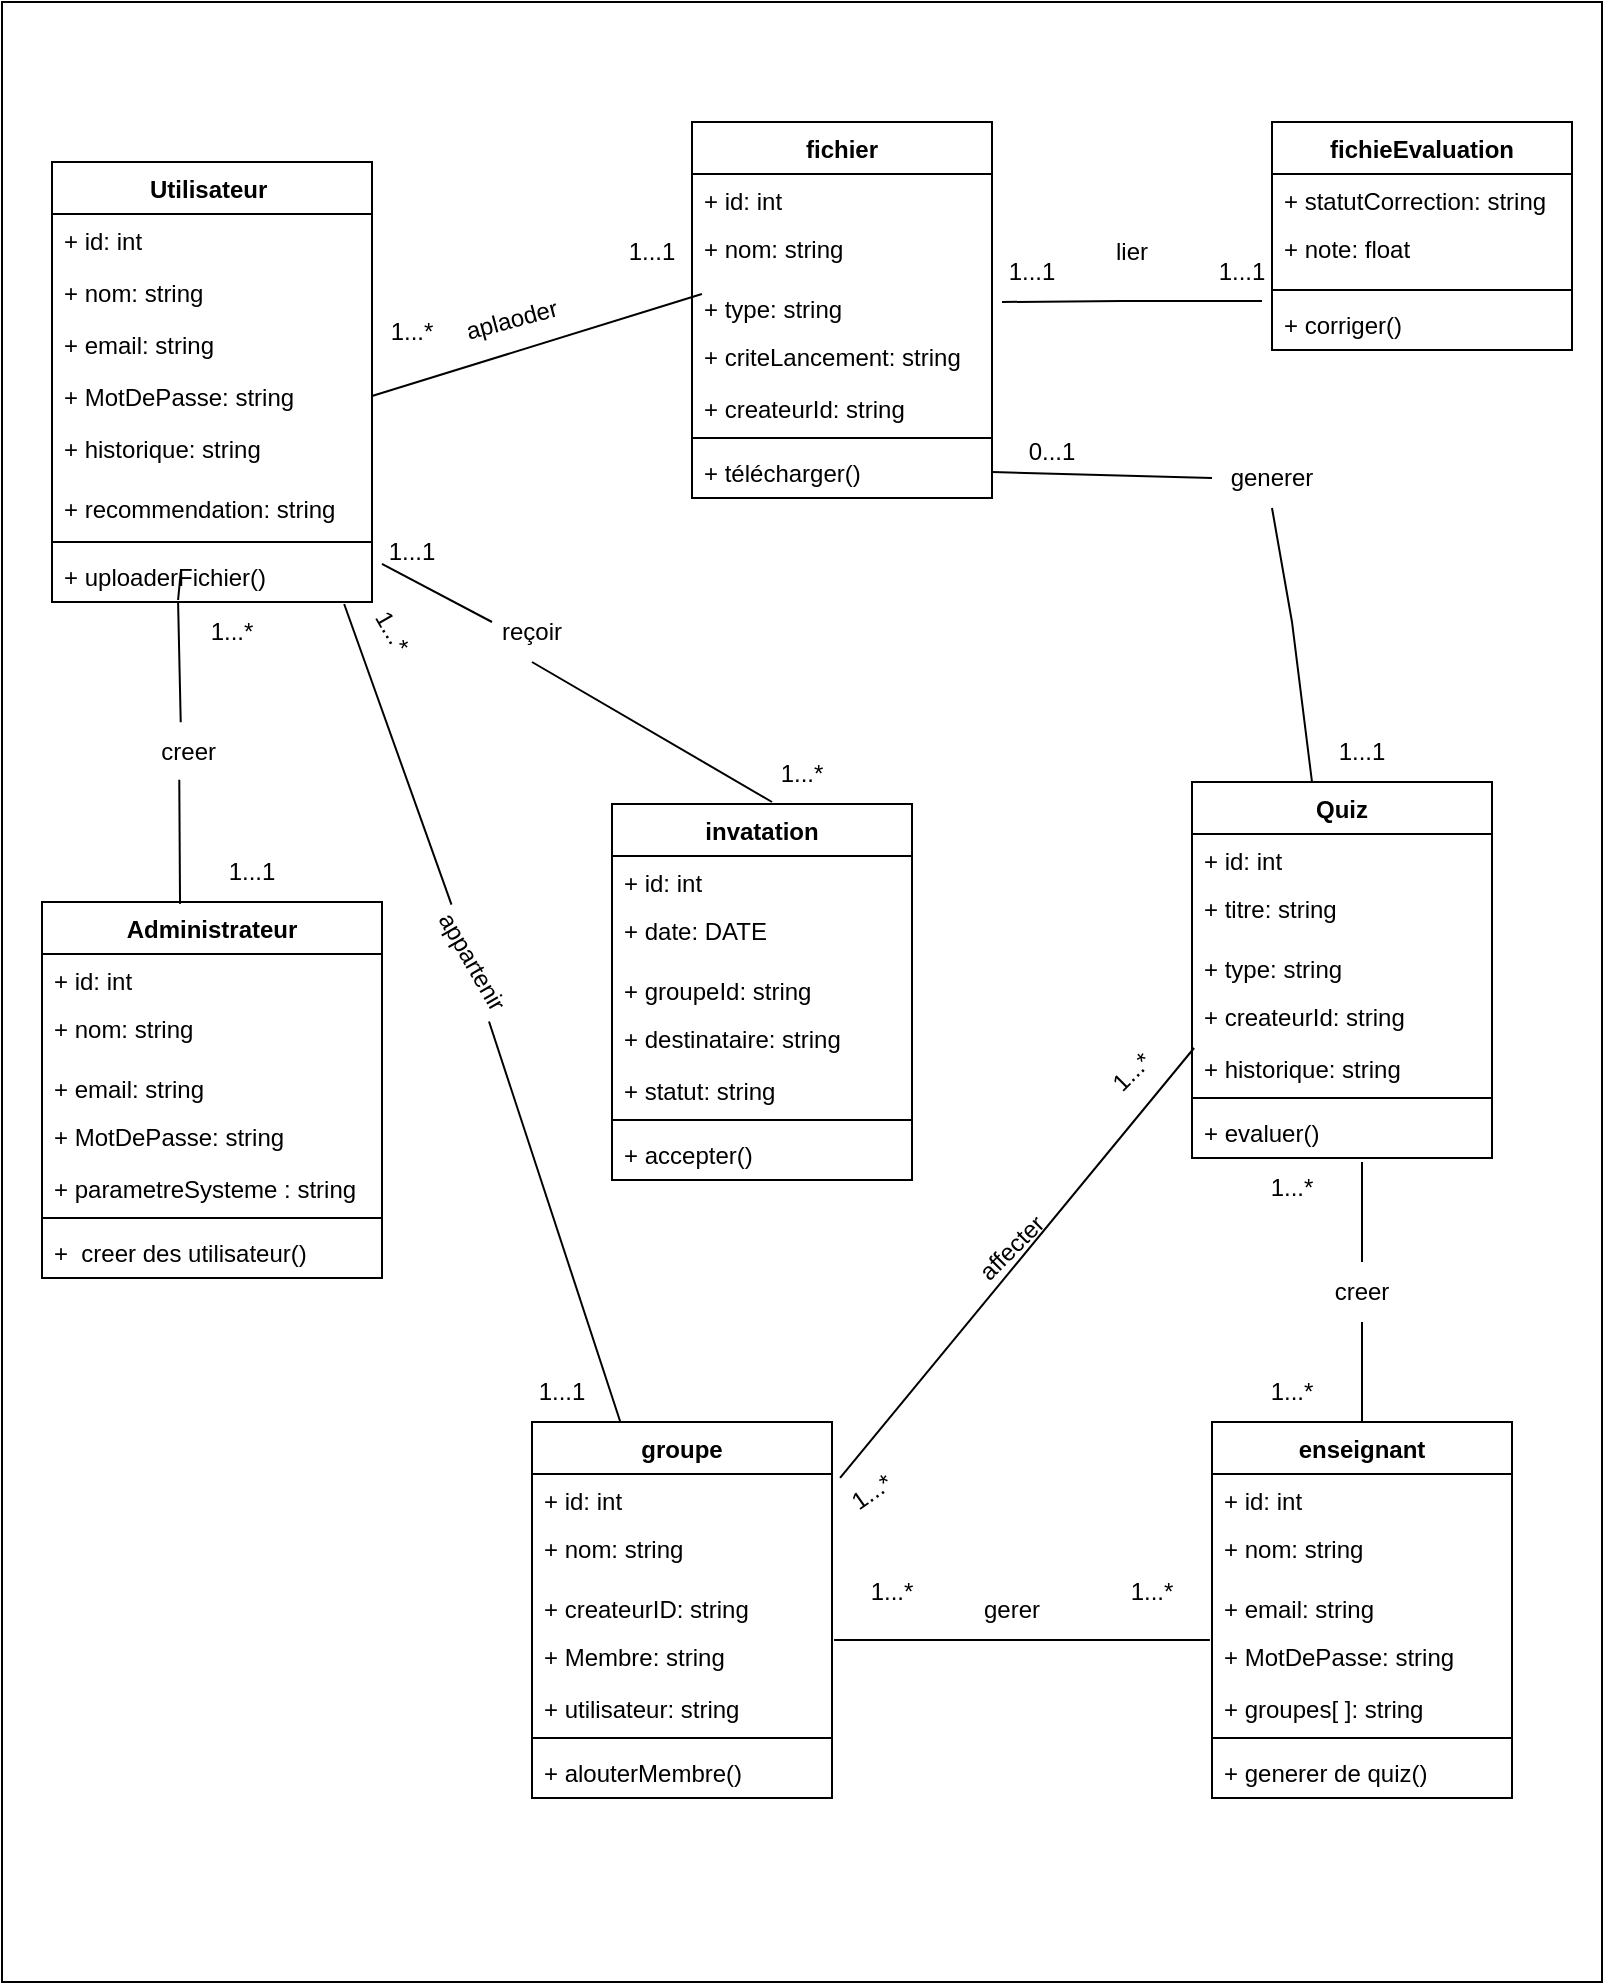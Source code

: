 <mxfile version="20.8.16" type="device"><diagram name="Page-1" id="aK_dfMbY7caAB28VAkxe"><mxGraphModel dx="864" dy="516" grid="1" gridSize="10" guides="1" tooltips="1" connect="1" arrows="1" fold="1" page="1" pageScale="1" pageWidth="827" pageHeight="1169" math="0" shadow="0"><root><mxCell id="0"/><mxCell id="1" parent="0"/><mxCell id="KM2yh5RVpTeAEYphBTsa-79" value="" style="rounded=0;whiteSpace=wrap;html=1;" vertex="1" parent="1"><mxGeometry x="25" y="30" width="800" height="990" as="geometry"/></mxCell><mxCell id="KM2yh5RVpTeAEYphBTsa-13" value="fichier" style="swimlane;fontStyle=1;align=center;verticalAlign=top;childLayout=stackLayout;horizontal=1;startSize=26;horizontalStack=0;resizeParent=1;resizeParentMax=0;resizeLast=0;collapsible=1;marginBottom=0;" vertex="1" parent="1"><mxGeometry x="370" y="90" width="150" height="188" as="geometry"/></mxCell><mxCell id="KM2yh5RVpTeAEYphBTsa-14" value="+ id: int " style="text;strokeColor=none;fillColor=none;align=left;verticalAlign=top;spacingLeft=4;spacingRight=4;overflow=hidden;rotatable=0;points=[[0,0.5],[1,0.5]];portConstraint=eastwest;" vertex="1" parent="KM2yh5RVpTeAEYphBTsa-13"><mxGeometry y="26" width="150" height="24" as="geometry"/></mxCell><mxCell id="KM2yh5RVpTeAEYphBTsa-15" value="+ nom: string" style="text;strokeColor=none;fillColor=none;align=left;verticalAlign=top;spacingLeft=4;spacingRight=4;overflow=hidden;rotatable=0;points=[[0,0.5],[1,0.5]];portConstraint=eastwest;" vertex="1" parent="KM2yh5RVpTeAEYphBTsa-13"><mxGeometry y="50" width="150" height="30" as="geometry"/></mxCell><mxCell id="KM2yh5RVpTeAEYphBTsa-16" value="+ type: string" style="text;strokeColor=none;fillColor=none;align=left;verticalAlign=top;spacingLeft=4;spacingRight=4;overflow=hidden;rotatable=0;points=[[0,0.5],[1,0.5]];portConstraint=eastwest;" vertex="1" parent="KM2yh5RVpTeAEYphBTsa-13"><mxGeometry y="80" width="150" height="24" as="geometry"/></mxCell><mxCell id="KM2yh5RVpTeAEYphBTsa-17" value="+ criteLancement: string" style="text;strokeColor=none;fillColor=none;align=left;verticalAlign=top;spacingLeft=4;spacingRight=4;overflow=hidden;rotatable=0;points=[[0,0.5],[1,0.5]];portConstraint=eastwest;" vertex="1" parent="KM2yh5RVpTeAEYphBTsa-13"><mxGeometry y="104" width="150" height="26" as="geometry"/></mxCell><mxCell id="KM2yh5RVpTeAEYphBTsa-18" value="+ createurId: string" style="text;strokeColor=none;fillColor=none;align=left;verticalAlign=top;spacingLeft=4;spacingRight=4;overflow=hidden;rotatable=0;points=[[0,0.5],[1,0.5]];portConstraint=eastwest;" vertex="1" parent="KM2yh5RVpTeAEYphBTsa-13"><mxGeometry y="130" width="150" height="24" as="geometry"/></mxCell><mxCell id="KM2yh5RVpTeAEYphBTsa-19" value="" style="line;strokeWidth=1;fillColor=none;align=left;verticalAlign=middle;spacingTop=-1;spacingLeft=3;spacingRight=3;rotatable=0;labelPosition=right;points=[];portConstraint=eastwest;strokeColor=inherit;" vertex="1" parent="KM2yh5RVpTeAEYphBTsa-13"><mxGeometry y="154" width="150" height="8" as="geometry"/></mxCell><mxCell id="KM2yh5RVpTeAEYphBTsa-20" value="+ télécharger()" style="text;strokeColor=none;fillColor=none;align=left;verticalAlign=top;spacingLeft=4;spacingRight=4;overflow=hidden;rotatable=0;points=[[0,0.5],[1,0.5]];portConstraint=eastwest;" vertex="1" parent="KM2yh5RVpTeAEYphBTsa-13"><mxGeometry y="162" width="150" height="26" as="geometry"/></mxCell><mxCell id="KM2yh5RVpTeAEYphBTsa-21" value="enseignant" style="swimlane;fontStyle=1;align=center;verticalAlign=top;childLayout=stackLayout;horizontal=1;startSize=26;horizontalStack=0;resizeParent=1;resizeParentMax=0;resizeLast=0;collapsible=1;marginBottom=0;" vertex="1" parent="1"><mxGeometry x="630" y="740" width="150" height="188" as="geometry"/></mxCell><mxCell id="KM2yh5RVpTeAEYphBTsa-22" value="+ id: int " style="text;strokeColor=none;fillColor=none;align=left;verticalAlign=top;spacingLeft=4;spacingRight=4;overflow=hidden;rotatable=0;points=[[0,0.5],[1,0.5]];portConstraint=eastwest;" vertex="1" parent="KM2yh5RVpTeAEYphBTsa-21"><mxGeometry y="26" width="150" height="24" as="geometry"/></mxCell><mxCell id="KM2yh5RVpTeAEYphBTsa-23" value="+ nom: string" style="text;strokeColor=none;fillColor=none;align=left;verticalAlign=top;spacingLeft=4;spacingRight=4;overflow=hidden;rotatable=0;points=[[0,0.5],[1,0.5]];portConstraint=eastwest;" vertex="1" parent="KM2yh5RVpTeAEYphBTsa-21"><mxGeometry y="50" width="150" height="30" as="geometry"/></mxCell><mxCell id="KM2yh5RVpTeAEYphBTsa-24" value="+ email: string" style="text;strokeColor=none;fillColor=none;align=left;verticalAlign=top;spacingLeft=4;spacingRight=4;overflow=hidden;rotatable=0;points=[[0,0.5],[1,0.5]];portConstraint=eastwest;" vertex="1" parent="KM2yh5RVpTeAEYphBTsa-21"><mxGeometry y="80" width="150" height="24" as="geometry"/></mxCell><mxCell id="KM2yh5RVpTeAEYphBTsa-25" value="+ MotDePasse: string" style="text;strokeColor=none;fillColor=none;align=left;verticalAlign=top;spacingLeft=4;spacingRight=4;overflow=hidden;rotatable=0;points=[[0,0.5],[1,0.5]];portConstraint=eastwest;" vertex="1" parent="KM2yh5RVpTeAEYphBTsa-21"><mxGeometry y="104" width="150" height="26" as="geometry"/></mxCell><mxCell id="KM2yh5RVpTeAEYphBTsa-26" value="+ groupes[ ]: string" style="text;strokeColor=none;fillColor=none;align=left;verticalAlign=top;spacingLeft=4;spacingRight=4;overflow=hidden;rotatable=0;points=[[0,0.5],[1,0.5]];portConstraint=eastwest;" vertex="1" parent="KM2yh5RVpTeAEYphBTsa-21"><mxGeometry y="130" width="150" height="24" as="geometry"/></mxCell><mxCell id="KM2yh5RVpTeAEYphBTsa-27" value="" style="line;strokeWidth=1;fillColor=none;align=left;verticalAlign=middle;spacingTop=-1;spacingLeft=3;spacingRight=3;rotatable=0;labelPosition=right;points=[];portConstraint=eastwest;strokeColor=inherit;" vertex="1" parent="KM2yh5RVpTeAEYphBTsa-21"><mxGeometry y="154" width="150" height="8" as="geometry"/></mxCell><mxCell id="KM2yh5RVpTeAEYphBTsa-28" value="+ generer de quiz()" style="text;strokeColor=none;fillColor=none;align=left;verticalAlign=top;spacingLeft=4;spacingRight=4;overflow=hidden;rotatable=0;points=[[0,0.5],[1,0.5]];portConstraint=eastwest;" vertex="1" parent="KM2yh5RVpTeAEYphBTsa-21"><mxGeometry y="162" width="150" height="26" as="geometry"/></mxCell><mxCell id="KM2yh5RVpTeAEYphBTsa-37" value="fichieEvaluation" style="swimlane;fontStyle=1;align=center;verticalAlign=top;childLayout=stackLayout;horizontal=1;startSize=26;horizontalStack=0;resizeParent=1;resizeParentMax=0;resizeLast=0;collapsible=1;marginBottom=0;" vertex="1" parent="1"><mxGeometry x="660" y="90" width="150" height="114" as="geometry"/></mxCell><mxCell id="KM2yh5RVpTeAEYphBTsa-38" value="+ statutCorrection: string " style="text;strokeColor=none;fillColor=none;align=left;verticalAlign=top;spacingLeft=4;spacingRight=4;overflow=hidden;rotatable=0;points=[[0,0.5],[1,0.5]];portConstraint=eastwest;" vertex="1" parent="KM2yh5RVpTeAEYphBTsa-37"><mxGeometry y="26" width="150" height="24" as="geometry"/></mxCell><mxCell id="KM2yh5RVpTeAEYphBTsa-39" value="+ note: float" style="text;strokeColor=none;fillColor=none;align=left;verticalAlign=top;spacingLeft=4;spacingRight=4;overflow=hidden;rotatable=0;points=[[0,0.5],[1,0.5]];portConstraint=eastwest;" vertex="1" parent="KM2yh5RVpTeAEYphBTsa-37"><mxGeometry y="50" width="150" height="30" as="geometry"/></mxCell><mxCell id="KM2yh5RVpTeAEYphBTsa-43" value="" style="line;strokeWidth=1;fillColor=none;align=left;verticalAlign=middle;spacingTop=-1;spacingLeft=3;spacingRight=3;rotatable=0;labelPosition=right;points=[];portConstraint=eastwest;strokeColor=inherit;" vertex="1" parent="KM2yh5RVpTeAEYphBTsa-37"><mxGeometry y="80" width="150" height="8" as="geometry"/></mxCell><mxCell id="KM2yh5RVpTeAEYphBTsa-44" value="+ corriger()" style="text;strokeColor=none;fillColor=none;align=left;verticalAlign=top;spacingLeft=4;spacingRight=4;overflow=hidden;rotatable=0;points=[[0,0.5],[1,0.5]];portConstraint=eastwest;" vertex="1" parent="KM2yh5RVpTeAEYphBTsa-37"><mxGeometry y="88" width="150" height="26" as="geometry"/></mxCell><mxCell id="KM2yh5RVpTeAEYphBTsa-45" value="Quiz" style="swimlane;fontStyle=1;align=center;verticalAlign=top;childLayout=stackLayout;horizontal=1;startSize=26;horizontalStack=0;resizeParent=1;resizeParentMax=0;resizeLast=0;collapsible=1;marginBottom=0;" vertex="1" parent="1"><mxGeometry x="620" y="420" width="150" height="188" as="geometry"/></mxCell><mxCell id="KM2yh5RVpTeAEYphBTsa-46" value="+ id: int " style="text;strokeColor=none;fillColor=none;align=left;verticalAlign=top;spacingLeft=4;spacingRight=4;overflow=hidden;rotatable=0;points=[[0,0.5],[1,0.5]];portConstraint=eastwest;" vertex="1" parent="KM2yh5RVpTeAEYphBTsa-45"><mxGeometry y="26" width="150" height="24" as="geometry"/></mxCell><mxCell id="KM2yh5RVpTeAEYphBTsa-47" value="+ titre: string" style="text;strokeColor=none;fillColor=none;align=left;verticalAlign=top;spacingLeft=4;spacingRight=4;overflow=hidden;rotatable=0;points=[[0,0.5],[1,0.5]];portConstraint=eastwest;" vertex="1" parent="KM2yh5RVpTeAEYphBTsa-45"><mxGeometry y="50" width="150" height="30" as="geometry"/></mxCell><mxCell id="KM2yh5RVpTeAEYphBTsa-48" value="+ type: string" style="text;strokeColor=none;fillColor=none;align=left;verticalAlign=top;spacingLeft=4;spacingRight=4;overflow=hidden;rotatable=0;points=[[0,0.5],[1,0.5]];portConstraint=eastwest;" vertex="1" parent="KM2yh5RVpTeAEYphBTsa-45"><mxGeometry y="80" width="150" height="24" as="geometry"/></mxCell><mxCell id="KM2yh5RVpTeAEYphBTsa-49" value="+ createurId: string" style="text;strokeColor=none;fillColor=none;align=left;verticalAlign=top;spacingLeft=4;spacingRight=4;overflow=hidden;rotatable=0;points=[[0,0.5],[1,0.5]];portConstraint=eastwest;" vertex="1" parent="KM2yh5RVpTeAEYphBTsa-45"><mxGeometry y="104" width="150" height="26" as="geometry"/></mxCell><mxCell id="KM2yh5RVpTeAEYphBTsa-50" value="+ historique: string" style="text;strokeColor=none;fillColor=none;align=left;verticalAlign=top;spacingLeft=4;spacingRight=4;overflow=hidden;rotatable=0;points=[[0,0.5],[1,0.5]];portConstraint=eastwest;" vertex="1" parent="KM2yh5RVpTeAEYphBTsa-45"><mxGeometry y="130" width="150" height="24" as="geometry"/></mxCell><mxCell id="KM2yh5RVpTeAEYphBTsa-51" value="" style="line;strokeWidth=1;fillColor=none;align=left;verticalAlign=middle;spacingTop=-1;spacingLeft=3;spacingRight=3;rotatable=0;labelPosition=right;points=[];portConstraint=eastwest;strokeColor=inherit;" vertex="1" parent="KM2yh5RVpTeAEYphBTsa-45"><mxGeometry y="154" width="150" height="8" as="geometry"/></mxCell><mxCell id="KM2yh5RVpTeAEYphBTsa-52" value="+ evaluer()" style="text;strokeColor=none;fillColor=none;align=left;verticalAlign=top;spacingLeft=4;spacingRight=4;overflow=hidden;rotatable=0;points=[[0,0.5],[1,0.5]];portConstraint=eastwest;" vertex="1" parent="KM2yh5RVpTeAEYphBTsa-45"><mxGeometry y="162" width="150" height="26" as="geometry"/></mxCell><mxCell id="KM2yh5RVpTeAEYphBTsa-53" value="Administrateur" style="swimlane;fontStyle=1;align=center;verticalAlign=top;childLayout=stackLayout;horizontal=1;startSize=26;horizontalStack=0;resizeParent=1;resizeParentMax=0;resizeLast=0;collapsible=1;marginBottom=0;" vertex="1" parent="1"><mxGeometry x="45" y="480" width="170" height="188" as="geometry"/></mxCell><mxCell id="KM2yh5RVpTeAEYphBTsa-54" value="+ id: int " style="text;strokeColor=none;fillColor=none;align=left;verticalAlign=top;spacingLeft=4;spacingRight=4;overflow=hidden;rotatable=0;points=[[0,0.5],[1,0.5]];portConstraint=eastwest;" vertex="1" parent="KM2yh5RVpTeAEYphBTsa-53"><mxGeometry y="26" width="170" height="24" as="geometry"/></mxCell><mxCell id="KM2yh5RVpTeAEYphBTsa-55" value="+ nom: string" style="text;strokeColor=none;fillColor=none;align=left;verticalAlign=top;spacingLeft=4;spacingRight=4;overflow=hidden;rotatable=0;points=[[0,0.5],[1,0.5]];portConstraint=eastwest;" vertex="1" parent="KM2yh5RVpTeAEYphBTsa-53"><mxGeometry y="50" width="170" height="30" as="geometry"/></mxCell><mxCell id="KM2yh5RVpTeAEYphBTsa-56" value="+ email: string" style="text;strokeColor=none;fillColor=none;align=left;verticalAlign=top;spacingLeft=4;spacingRight=4;overflow=hidden;rotatable=0;points=[[0,0.5],[1,0.5]];portConstraint=eastwest;" vertex="1" parent="KM2yh5RVpTeAEYphBTsa-53"><mxGeometry y="80" width="170" height="24" as="geometry"/></mxCell><mxCell id="KM2yh5RVpTeAEYphBTsa-57" value="+ MotDePasse: string" style="text;strokeColor=none;fillColor=none;align=left;verticalAlign=top;spacingLeft=4;spacingRight=4;overflow=hidden;rotatable=0;points=[[0,0.5],[1,0.5]];portConstraint=eastwest;" vertex="1" parent="KM2yh5RVpTeAEYphBTsa-53"><mxGeometry y="104" width="170" height="26" as="geometry"/></mxCell><mxCell id="KM2yh5RVpTeAEYphBTsa-58" value="+ parametreSysteme : string" style="text;strokeColor=none;fillColor=none;align=left;verticalAlign=top;spacingLeft=4;spacingRight=4;overflow=hidden;rotatable=0;points=[[0,0.5],[1,0.5]];portConstraint=eastwest;" vertex="1" parent="KM2yh5RVpTeAEYphBTsa-53"><mxGeometry y="130" width="170" height="24" as="geometry"/></mxCell><mxCell id="KM2yh5RVpTeAEYphBTsa-59" value="" style="line;strokeWidth=1;fillColor=none;align=left;verticalAlign=middle;spacingTop=-1;spacingLeft=3;spacingRight=3;rotatable=0;labelPosition=right;points=[];portConstraint=eastwest;strokeColor=inherit;" vertex="1" parent="KM2yh5RVpTeAEYphBTsa-53"><mxGeometry y="154" width="170" height="8" as="geometry"/></mxCell><mxCell id="KM2yh5RVpTeAEYphBTsa-60" value="+  creer des utilisateur()" style="text;strokeColor=none;fillColor=none;align=left;verticalAlign=top;spacingLeft=4;spacingRight=4;overflow=hidden;rotatable=0;points=[[0,0.5],[1,0.5]];portConstraint=eastwest;" vertex="1" parent="KM2yh5RVpTeAEYphBTsa-53"><mxGeometry y="162" width="170" height="26" as="geometry"/></mxCell><mxCell id="KM2yh5RVpTeAEYphBTsa-61" value="groupe" style="swimlane;fontStyle=1;align=center;verticalAlign=top;childLayout=stackLayout;horizontal=1;startSize=26;horizontalStack=0;resizeParent=1;resizeParentMax=0;resizeLast=0;collapsible=1;marginBottom=0;" vertex="1" parent="1"><mxGeometry x="290" y="740" width="150" height="188" as="geometry"/></mxCell><mxCell id="KM2yh5RVpTeAEYphBTsa-62" value="+ id: int " style="text;strokeColor=none;fillColor=none;align=left;verticalAlign=top;spacingLeft=4;spacingRight=4;overflow=hidden;rotatable=0;points=[[0,0.5],[1,0.5]];portConstraint=eastwest;" vertex="1" parent="KM2yh5RVpTeAEYphBTsa-61"><mxGeometry y="26" width="150" height="24" as="geometry"/></mxCell><mxCell id="KM2yh5RVpTeAEYphBTsa-63" value="+ nom: string" style="text;strokeColor=none;fillColor=none;align=left;verticalAlign=top;spacingLeft=4;spacingRight=4;overflow=hidden;rotatable=0;points=[[0,0.5],[1,0.5]];portConstraint=eastwest;" vertex="1" parent="KM2yh5RVpTeAEYphBTsa-61"><mxGeometry y="50" width="150" height="30" as="geometry"/></mxCell><mxCell id="KM2yh5RVpTeAEYphBTsa-64" value="+ createurID: string" style="text;strokeColor=none;fillColor=none;align=left;verticalAlign=top;spacingLeft=4;spacingRight=4;overflow=hidden;rotatable=0;points=[[0,0.5],[1,0.5]];portConstraint=eastwest;" vertex="1" parent="KM2yh5RVpTeAEYphBTsa-61"><mxGeometry y="80" width="150" height="24" as="geometry"/></mxCell><mxCell id="KM2yh5RVpTeAEYphBTsa-65" value="+ Membre: string" style="text;strokeColor=none;fillColor=none;align=left;verticalAlign=top;spacingLeft=4;spacingRight=4;overflow=hidden;rotatable=0;points=[[0,0.5],[1,0.5]];portConstraint=eastwest;" vertex="1" parent="KM2yh5RVpTeAEYphBTsa-61"><mxGeometry y="104" width="150" height="26" as="geometry"/></mxCell><mxCell id="KM2yh5RVpTeAEYphBTsa-66" value="+ utilisateur: string" style="text;strokeColor=none;fillColor=none;align=left;verticalAlign=top;spacingLeft=4;spacingRight=4;overflow=hidden;rotatable=0;points=[[0,0.5],[1,0.5]];portConstraint=eastwest;" vertex="1" parent="KM2yh5RVpTeAEYphBTsa-61"><mxGeometry y="130" width="150" height="24" as="geometry"/></mxCell><mxCell id="KM2yh5RVpTeAEYphBTsa-67" value="" style="line;strokeWidth=1;fillColor=none;align=left;verticalAlign=middle;spacingTop=-1;spacingLeft=3;spacingRight=3;rotatable=0;labelPosition=right;points=[];portConstraint=eastwest;strokeColor=inherit;" vertex="1" parent="KM2yh5RVpTeAEYphBTsa-61"><mxGeometry y="154" width="150" height="8" as="geometry"/></mxCell><mxCell id="KM2yh5RVpTeAEYphBTsa-68" value="+ alouterMembre()" style="text;strokeColor=none;fillColor=none;align=left;verticalAlign=top;spacingLeft=4;spacingRight=4;overflow=hidden;rotatable=0;points=[[0,0.5],[1,0.5]];portConstraint=eastwest;" vertex="1" parent="KM2yh5RVpTeAEYphBTsa-61"><mxGeometry y="162" width="150" height="26" as="geometry"/></mxCell><mxCell id="KM2yh5RVpTeAEYphBTsa-69" value="invatation" style="swimlane;fontStyle=1;align=center;verticalAlign=top;childLayout=stackLayout;horizontal=1;startSize=26;horizontalStack=0;resizeParent=1;resizeParentMax=0;resizeLast=0;collapsible=1;marginBottom=0;" vertex="1" parent="1"><mxGeometry x="330" y="431" width="150" height="188" as="geometry"/></mxCell><mxCell id="KM2yh5RVpTeAEYphBTsa-70" value="+ id: int " style="text;strokeColor=none;fillColor=none;align=left;verticalAlign=top;spacingLeft=4;spacingRight=4;overflow=hidden;rotatable=0;points=[[0,0.5],[1,0.5]];portConstraint=eastwest;" vertex="1" parent="KM2yh5RVpTeAEYphBTsa-69"><mxGeometry y="26" width="150" height="24" as="geometry"/></mxCell><mxCell id="KM2yh5RVpTeAEYphBTsa-71" value="+ date: DATE" style="text;strokeColor=none;fillColor=none;align=left;verticalAlign=top;spacingLeft=4;spacingRight=4;overflow=hidden;rotatable=0;points=[[0,0.5],[1,0.5]];portConstraint=eastwest;" vertex="1" parent="KM2yh5RVpTeAEYphBTsa-69"><mxGeometry y="50" width="150" height="30" as="geometry"/></mxCell><mxCell id="KM2yh5RVpTeAEYphBTsa-72" value="+ groupeId: string" style="text;strokeColor=none;fillColor=none;align=left;verticalAlign=top;spacingLeft=4;spacingRight=4;overflow=hidden;rotatable=0;points=[[0,0.5],[1,0.5]];portConstraint=eastwest;" vertex="1" parent="KM2yh5RVpTeAEYphBTsa-69"><mxGeometry y="80" width="150" height="24" as="geometry"/></mxCell><mxCell id="KM2yh5RVpTeAEYphBTsa-73" value="+ destinataire: string" style="text;strokeColor=none;fillColor=none;align=left;verticalAlign=top;spacingLeft=4;spacingRight=4;overflow=hidden;rotatable=0;points=[[0,0.5],[1,0.5]];portConstraint=eastwest;" vertex="1" parent="KM2yh5RVpTeAEYphBTsa-69"><mxGeometry y="104" width="150" height="26" as="geometry"/></mxCell><mxCell id="KM2yh5RVpTeAEYphBTsa-74" value="+ statut: string" style="text;strokeColor=none;fillColor=none;align=left;verticalAlign=top;spacingLeft=4;spacingRight=4;overflow=hidden;rotatable=0;points=[[0,0.5],[1,0.5]];portConstraint=eastwest;" vertex="1" parent="KM2yh5RVpTeAEYphBTsa-69"><mxGeometry y="130" width="150" height="24" as="geometry"/></mxCell><mxCell id="KM2yh5RVpTeAEYphBTsa-75" value="" style="line;strokeWidth=1;fillColor=none;align=left;verticalAlign=middle;spacingTop=-1;spacingLeft=3;spacingRight=3;rotatable=0;labelPosition=right;points=[];portConstraint=eastwest;strokeColor=inherit;" vertex="1" parent="KM2yh5RVpTeAEYphBTsa-69"><mxGeometry y="154" width="150" height="8" as="geometry"/></mxCell><mxCell id="KM2yh5RVpTeAEYphBTsa-76" value="+ accepter()" style="text;strokeColor=none;fillColor=none;align=left;verticalAlign=top;spacingLeft=4;spacingRight=4;overflow=hidden;rotatable=0;points=[[0,0.5],[1,0.5]];portConstraint=eastwest;" vertex="1" parent="KM2yh5RVpTeAEYphBTsa-69"><mxGeometry y="162" width="150" height="26" as="geometry"/></mxCell><mxCell id="KM2yh5RVpTeAEYphBTsa-86" value="Utilisateur " style="swimlane;fontStyle=1;align=center;verticalAlign=top;childLayout=stackLayout;horizontal=1;startSize=26;horizontalStack=0;resizeParent=1;resizeParentMax=0;resizeLast=0;collapsible=1;marginBottom=0;" vertex="1" parent="1"><mxGeometry x="50" y="110" width="160" height="220" as="geometry"/></mxCell><mxCell id="KM2yh5RVpTeAEYphBTsa-91" value="+ id: int " style="text;strokeColor=none;fillColor=none;align=left;verticalAlign=top;spacingLeft=4;spacingRight=4;overflow=hidden;rotatable=0;points=[[0,0.5],[1,0.5]];portConstraint=eastwest;" vertex="1" parent="KM2yh5RVpTeAEYphBTsa-86"><mxGeometry y="26" width="160" height="26" as="geometry"/></mxCell><mxCell id="KM2yh5RVpTeAEYphBTsa-92" value="+ nom: string" style="text;strokeColor=none;fillColor=none;align=left;verticalAlign=top;spacingLeft=4;spacingRight=4;overflow=hidden;rotatable=0;points=[[0,0.5],[1,0.5]];portConstraint=eastwest;" vertex="1" parent="KM2yh5RVpTeAEYphBTsa-86"><mxGeometry y="52" width="160" height="26" as="geometry"/></mxCell><mxCell id="KM2yh5RVpTeAEYphBTsa-93" value="+ email: string" style="text;strokeColor=none;fillColor=none;align=left;verticalAlign=top;spacingLeft=4;spacingRight=4;overflow=hidden;rotatable=0;points=[[0,0.5],[1,0.5]];portConstraint=eastwest;" vertex="1" parent="KM2yh5RVpTeAEYphBTsa-86"><mxGeometry y="78" width="160" height="26" as="geometry"/></mxCell><mxCell id="KM2yh5RVpTeAEYphBTsa-94" value="+ MotDePasse: string" style="text;strokeColor=none;fillColor=none;align=left;verticalAlign=top;spacingLeft=4;spacingRight=4;overflow=hidden;rotatable=0;points=[[0,0.5],[1,0.5]];portConstraint=eastwest;" vertex="1" parent="KM2yh5RVpTeAEYphBTsa-86"><mxGeometry y="104" width="160" height="26" as="geometry"/></mxCell><mxCell id="KM2yh5RVpTeAEYphBTsa-87" value="+ historique: string" style="text;strokeColor=none;fillColor=none;align=left;verticalAlign=top;spacingLeft=4;spacingRight=4;overflow=hidden;rotatable=0;points=[[0,0.5],[1,0.5]];portConstraint=eastwest;" vertex="1" parent="KM2yh5RVpTeAEYphBTsa-86"><mxGeometry y="130" width="160" height="30" as="geometry"/></mxCell><mxCell id="KM2yh5RVpTeAEYphBTsa-95" value="+ recommendation: string" style="text;strokeColor=none;fillColor=none;align=left;verticalAlign=top;spacingLeft=4;spacingRight=4;overflow=hidden;rotatable=0;points=[[0,0.5],[1,0.5]];portConstraint=eastwest;" vertex="1" parent="KM2yh5RVpTeAEYphBTsa-86"><mxGeometry y="160" width="160" height="26" as="geometry"/></mxCell><mxCell id="KM2yh5RVpTeAEYphBTsa-88" value="" style="line;strokeWidth=1;fillColor=none;align=left;verticalAlign=middle;spacingTop=-1;spacingLeft=3;spacingRight=3;rotatable=0;labelPosition=right;points=[];portConstraint=eastwest;strokeColor=inherit;" vertex="1" parent="KM2yh5RVpTeAEYphBTsa-86"><mxGeometry y="186" width="160" height="8" as="geometry"/></mxCell><mxCell id="KM2yh5RVpTeAEYphBTsa-89" value="+ uploaderFichier()" style="text;strokeColor=none;fillColor=none;align=left;verticalAlign=top;spacingLeft=4;spacingRight=4;overflow=hidden;rotatable=0;points=[[0,0.5],[1,0.5]];portConstraint=eastwest;" vertex="1" parent="KM2yh5RVpTeAEYphBTsa-86"><mxGeometry y="194" width="160" height="26" as="geometry"/></mxCell><mxCell id="KM2yh5RVpTeAEYphBTsa-96" value="" style="endArrow=none;html=1;rounded=0;exitX=1;exitY=0.5;exitDx=0;exitDy=0;entryX=0.033;entryY=1.2;entryDx=0;entryDy=0;entryPerimeter=0;" edge="1" parent="1" source="KM2yh5RVpTeAEYphBTsa-94" target="KM2yh5RVpTeAEYphBTsa-15"><mxGeometry width="50" height="50" relative="1" as="geometry"><mxPoint x="350" y="230" as="sourcePoint"/><mxPoint x="400" y="180" as="targetPoint"/></mxGeometry></mxCell><mxCell id="KM2yh5RVpTeAEYphBTsa-97" value="" style="endArrow=none;html=1;rounded=0;exitX=0.25;exitY=1;exitDx=0;exitDy=0;" edge="1" parent="1" source="KM2yh5RVpTeAEYphBTsa-122"><mxGeometry width="50" height="50" relative="1" as="geometry"><mxPoint x="525" y="179" as="sourcePoint"/><mxPoint x="655" y="179.5" as="targetPoint"/><Array as="points"><mxPoint x="585" y="179.5"/><mxPoint x="615" y="179.5"/></Array></mxGeometry></mxCell><mxCell id="KM2yh5RVpTeAEYphBTsa-107" value="" style="endArrow=none;html=1;rounded=0;exitX=0.406;exitY=0.005;exitDx=0;exitDy=0;entryX=0.394;entryY=0.962;entryDx=0;entryDy=0;entryPerimeter=0;exitPerimeter=0;startArrow=none;" edge="1" parent="1" target="KM2yh5RVpTeAEYphBTsa-89"><mxGeometry width="50" height="50" relative="1" as="geometry"><mxPoint x="114.36" y="315.15" as="sourcePoint"/><mxPoint x="274.95" y="475.5" as="targetPoint"/></mxGeometry></mxCell><mxCell id="KM2yh5RVpTeAEYphBTsa-109" value="" style="endArrow=none;html=1;rounded=0;exitX=0.406;exitY=0.005;exitDx=0;exitDy=0;entryX=0.394;entryY=0.962;entryDx=0;entryDy=0;entryPerimeter=0;exitPerimeter=0;" edge="1" parent="1" source="KM2yh5RVpTeAEYphBTsa-53" target="KM2yh5RVpTeAEYphBTsa-108"><mxGeometry width="50" height="50" relative="1" as="geometry"><mxPoint x="114.02" y="480.94" as="sourcePoint"/><mxPoint x="113.04" y="329.012" as="targetPoint"/></mxGeometry></mxCell><mxCell id="KM2yh5RVpTeAEYphBTsa-108" value="creer&amp;nbsp;" style="text;html=1;strokeColor=none;fillColor=none;align=center;verticalAlign=middle;whiteSpace=wrap;rounded=0;" vertex="1" parent="1"><mxGeometry x="90" y="390" width="60" height="30" as="geometry"/></mxCell><mxCell id="KM2yh5RVpTeAEYphBTsa-110" value="" style="endArrow=none;html=1;rounded=0;exitX=0.406;exitY=0.005;exitDx=0;exitDy=0;entryX=0.394;entryY=1;entryDx=0;entryDy=0;entryPerimeter=0;exitPerimeter=0;startArrow=none;" edge="1" parent="1" source="KM2yh5RVpTeAEYphBTsa-108" target="KM2yh5RVpTeAEYphBTsa-89"><mxGeometry width="50" height="50" relative="1" as="geometry"><mxPoint x="114.36" y="390.15" as="sourcePoint"/><mxPoint x="113.64" y="343.86" as="targetPoint"/></mxGeometry></mxCell><mxCell id="KM2yh5RVpTeAEYphBTsa-113" value="&lt;font style=&quot;font-size: 12px;&quot;&gt;1...*&lt;/font&gt;" style="text;html=1;strokeColor=none;fillColor=none;align=center;verticalAlign=middle;whiteSpace=wrap;rounded=0;" vertex="1" parent="1"><mxGeometry x="110" y="330" width="60" height="30" as="geometry"/></mxCell><mxCell id="KM2yh5RVpTeAEYphBTsa-115" value="&lt;font style=&quot;font-size: 12px;&quot;&gt;1...1&lt;/font&gt;" style="text;html=1;strokeColor=none;fillColor=none;align=center;verticalAlign=middle;whiteSpace=wrap;rounded=0;" vertex="1" parent="1"><mxGeometry x="120" y="450" width="60" height="30" as="geometry"/></mxCell><mxCell id="KM2yh5RVpTeAEYphBTsa-116" value="aplaoder" style="text;html=1;strokeColor=none;fillColor=none;align=center;verticalAlign=middle;whiteSpace=wrap;rounded=0;fontSize=12;rotation=-15;" vertex="1" parent="1"><mxGeometry x="250" y="174" width="60" height="30" as="geometry"/></mxCell><mxCell id="KM2yh5RVpTeAEYphBTsa-117" value="&lt;font style=&quot;font-size: 12px;&quot;&gt;1...*&lt;/font&gt;" style="text;html=1;strokeColor=none;fillColor=none;align=center;verticalAlign=middle;whiteSpace=wrap;rounded=0;" vertex="1" parent="1"><mxGeometry x="200" y="180" width="60" height="30" as="geometry"/></mxCell><mxCell id="KM2yh5RVpTeAEYphBTsa-118" value="&lt;font style=&quot;font-size: 12px;&quot;&gt;1...1&lt;/font&gt;" style="text;html=1;strokeColor=none;fillColor=none;align=center;verticalAlign=middle;whiteSpace=wrap;rounded=0;" vertex="1" parent="1"><mxGeometry x="320" y="140" width="60" height="30" as="geometry"/></mxCell><mxCell id="KM2yh5RVpTeAEYphBTsa-120" value="lier" style="text;html=1;strokeColor=none;fillColor=none;align=center;verticalAlign=middle;whiteSpace=wrap;rounded=0;fontSize=12;" vertex="1" parent="1"><mxGeometry x="560" y="140" width="60" height="30" as="geometry"/></mxCell><mxCell id="KM2yh5RVpTeAEYphBTsa-122" value="&lt;font style=&quot;font-size: 12px;&quot;&gt;1...1&lt;/font&gt;" style="text;html=1;strokeColor=none;fillColor=none;align=center;verticalAlign=middle;whiteSpace=wrap;rounded=0;" vertex="1" parent="1"><mxGeometry x="510" y="150" width="60" height="30" as="geometry"/></mxCell><mxCell id="KM2yh5RVpTeAEYphBTsa-123" value="&lt;font style=&quot;font-size: 12px;&quot;&gt;1...1&lt;/font&gt;" style="text;html=1;strokeColor=none;fillColor=none;align=center;verticalAlign=middle;whiteSpace=wrap;rounded=0;" vertex="1" parent="1"><mxGeometry x="615" y="150" width="60" height="30" as="geometry"/></mxCell><mxCell id="KM2yh5RVpTeAEYphBTsa-124" value="" style="endArrow=none;html=1;rounded=0;fontSize=12;entryX=-0.007;entryY=1.208;entryDx=0;entryDy=0;entryPerimeter=0;exitX=1.007;exitY=0.192;exitDx=0;exitDy=0;exitPerimeter=0;" edge="1" parent="1" source="KM2yh5RVpTeAEYphBTsa-65" target="KM2yh5RVpTeAEYphBTsa-24"><mxGeometry width="50" height="50" relative="1" as="geometry"><mxPoint x="480" y="850" as="sourcePoint"/><mxPoint x="530" y="800" as="targetPoint"/></mxGeometry></mxCell><mxCell id="KM2yh5RVpTeAEYphBTsa-125" value="" style="endArrow=none;html=1;rounded=0;fontSize=12;exitX=0.5;exitY=0;exitDx=0;exitDy=0;startArrow=none;" edge="1" parent="1" source="KM2yh5RVpTeAEYphBTsa-127"><mxGeometry width="50" height="50" relative="1" as="geometry"><mxPoint x="630" y="734.01" as="sourcePoint"/><mxPoint x="705" y="610" as="targetPoint"/></mxGeometry></mxCell><mxCell id="KM2yh5RVpTeAEYphBTsa-126" value="gerer" style="text;html=1;strokeColor=none;fillColor=none;align=center;verticalAlign=middle;whiteSpace=wrap;rounded=0;fontSize=12;" vertex="1" parent="1"><mxGeometry x="500" y="819" width="60" height="30" as="geometry"/></mxCell><mxCell id="KM2yh5RVpTeAEYphBTsa-128" value="" style="endArrow=none;html=1;rounded=0;fontSize=12;exitX=0.5;exitY=0;exitDx=0;exitDy=0;" edge="1" parent="1" source="KM2yh5RVpTeAEYphBTsa-21" target="KM2yh5RVpTeAEYphBTsa-127"><mxGeometry width="50" height="50" relative="1" as="geometry"><mxPoint x="705" y="740" as="sourcePoint"/><mxPoint x="705" y="610" as="targetPoint"/></mxGeometry></mxCell><mxCell id="KM2yh5RVpTeAEYphBTsa-127" value="creer" style="text;html=1;strokeColor=none;fillColor=none;align=center;verticalAlign=middle;whiteSpace=wrap;rounded=0;fontSize=12;" vertex="1" parent="1"><mxGeometry x="675" y="660" width="60" height="30" as="geometry"/></mxCell><mxCell id="KM2yh5RVpTeAEYphBTsa-129" value="&lt;font style=&quot;font-size: 12px;&quot;&gt;1...*&lt;/font&gt;" style="text;html=1;strokeColor=none;fillColor=none;align=center;verticalAlign=middle;whiteSpace=wrap;rounded=0;" vertex="1" parent="1"><mxGeometry x="440" y="810" width="60" height="30" as="geometry"/></mxCell><mxCell id="KM2yh5RVpTeAEYphBTsa-130" value="&lt;font style=&quot;font-size: 12px;&quot;&gt;1...*&lt;/font&gt;" style="text;html=1;strokeColor=none;fillColor=none;align=center;verticalAlign=middle;whiteSpace=wrap;rounded=0;" vertex="1" parent="1"><mxGeometry x="570" y="810" width="60" height="30" as="geometry"/></mxCell><mxCell id="KM2yh5RVpTeAEYphBTsa-131" value="&lt;font style=&quot;font-size: 12px;&quot;&gt;1...*&lt;/font&gt;" style="text;html=1;strokeColor=none;fillColor=none;align=center;verticalAlign=middle;whiteSpace=wrap;rounded=0;" vertex="1" parent="1"><mxGeometry x="640" y="710" width="60" height="30" as="geometry"/></mxCell><mxCell id="KM2yh5RVpTeAEYphBTsa-132" value="&lt;font style=&quot;font-size: 12px;&quot;&gt;1...*&lt;/font&gt;" style="text;html=1;strokeColor=none;fillColor=none;align=center;verticalAlign=middle;whiteSpace=wrap;rounded=0;" vertex="1" parent="1"><mxGeometry x="640" y="608" width="60" height="30" as="geometry"/></mxCell><mxCell id="KM2yh5RVpTeAEYphBTsa-139" value="" style="endArrow=none;html=1;rounded=0;fontSize=12;startArrow=none;exitX=0.5;exitY=1;exitDx=0;exitDy=0;" edge="1" parent="1" source="KM2yh5RVpTeAEYphBTsa-141"><mxGeometry width="50" height="50" relative="1" as="geometry"><mxPoint x="230.0" y="380.002" as="sourcePoint"/><mxPoint x="410" y="430" as="targetPoint"/></mxGeometry></mxCell><mxCell id="KM2yh5RVpTeAEYphBTsa-140" value="" style="endArrow=none;html=1;rounded=0;fontSize=12;exitX=1.031;exitY=0.269;exitDx=0;exitDy=0;exitPerimeter=0;" edge="1" parent="1" source="KM2yh5RVpTeAEYphBTsa-89"><mxGeometry width="50" height="50" relative="1" as="geometry"><mxPoint x="210" y="274.004" as="sourcePoint"/><mxPoint x="270" y="340" as="targetPoint"/></mxGeometry></mxCell><mxCell id="KM2yh5RVpTeAEYphBTsa-141" value="reçoir" style="text;html=1;strokeColor=none;fillColor=none;align=center;verticalAlign=middle;whiteSpace=wrap;rounded=0;fontSize=12;" vertex="1" parent="1"><mxGeometry x="260" y="330" width="60" height="30" as="geometry"/></mxCell><mxCell id="KM2yh5RVpTeAEYphBTsa-142" value="&lt;font style=&quot;font-size: 12px;&quot;&gt;1...*&lt;/font&gt;" style="text;html=1;strokeColor=none;fillColor=none;align=center;verticalAlign=middle;whiteSpace=wrap;rounded=0;" vertex="1" parent="1"><mxGeometry x="395" y="401" width="60" height="30" as="geometry"/></mxCell><mxCell id="KM2yh5RVpTeAEYphBTsa-143" value="&lt;font style=&quot;font-size: 12px;&quot;&gt;1...1&lt;/font&gt;" style="text;html=1;strokeColor=none;fillColor=none;align=center;verticalAlign=middle;whiteSpace=wrap;rounded=0;" vertex="1" parent="1"><mxGeometry x="200" y="290" width="60" height="30" as="geometry"/></mxCell><mxCell id="KM2yh5RVpTeAEYphBTsa-145" value="" style="endArrow=none;html=1;rounded=0;fontSize=12;entryX=1.027;entryY=0.083;entryDx=0;entryDy=0;exitX=0.007;exitY=0.125;exitDx=0;exitDy=0;exitPerimeter=0;entryPerimeter=0;" edge="1" parent="1" source="KM2yh5RVpTeAEYphBTsa-50" target="KM2yh5RVpTeAEYphBTsa-62"><mxGeometry width="50" height="50" relative="1" as="geometry"><mxPoint x="670" y="420" as="sourcePoint"/><mxPoint x="720" y="370" as="targetPoint"/></mxGeometry></mxCell><mxCell id="KM2yh5RVpTeAEYphBTsa-146" value="" style="endArrow=none;html=1;rounded=0;fontSize=12;entryX=0.913;entryY=1.038;entryDx=0;entryDy=0;entryPerimeter=0;startArrow=none;" edge="1" parent="1" source="KM2yh5RVpTeAEYphBTsa-150" target="KM2yh5RVpTeAEYphBTsa-89"><mxGeometry width="50" height="50" relative="1" as="geometry"><mxPoint x="620" y="495" as="sourcePoint"/><mxPoint x="160" y="330" as="targetPoint"/></mxGeometry></mxCell><mxCell id="KM2yh5RVpTeAEYphBTsa-147" value="&lt;font style=&quot;font-size: 12px;&quot;&gt;1...1&lt;/font&gt;" style="text;html=1;strokeColor=none;fillColor=none;align=center;verticalAlign=middle;whiteSpace=wrap;rounded=0;" vertex="1" parent="1"><mxGeometry x="275" y="710" width="60" height="30" as="geometry"/></mxCell><mxCell id="KM2yh5RVpTeAEYphBTsa-148" value="&lt;font style=&quot;font-size: 12px;&quot;&gt;1...*&lt;/font&gt;" style="text;html=1;strokeColor=none;fillColor=none;align=center;verticalAlign=middle;whiteSpace=wrap;rounded=0;rotation=60;" vertex="1" parent="1"><mxGeometry x="190" y="330" width="60" height="30" as="geometry"/></mxCell><mxCell id="KM2yh5RVpTeAEYphBTsa-149" value="" style="endArrow=none;html=1;rounded=0;fontSize=12;entryX=1;entryY=0.75;entryDx=0;entryDy=0;" edge="1" parent="1" source="KM2yh5RVpTeAEYphBTsa-61" target="KM2yh5RVpTeAEYphBTsa-150"><mxGeometry width="50" height="50" relative="1" as="geometry"><mxPoint x="333.433" y="740" as="sourcePoint"/><mxPoint x="196.08" y="330.988" as="targetPoint"/></mxGeometry></mxCell><mxCell id="KM2yh5RVpTeAEYphBTsa-150" value="appartenir" style="text;html=1;strokeColor=none;fillColor=none;align=center;verticalAlign=middle;whiteSpace=wrap;rounded=0;fontSize=12;rotation=60;" vertex="1" parent="1"><mxGeometry x="230" y="495" width="60" height="30" as="geometry"/></mxCell><mxCell id="KM2yh5RVpTeAEYphBTsa-151" value="" style="endArrow=none;html=1;rounded=0;fontSize=12;entryX=1;entryY=0.5;entryDx=0;entryDy=0;exitX=0;exitY=0.5;exitDx=0;exitDy=0;startArrow=none;" edge="1" parent="1" source="KM2yh5RVpTeAEYphBTsa-153" target="KM2yh5RVpTeAEYphBTsa-20"><mxGeometry width="50" height="50" relative="1" as="geometry"><mxPoint x="721.95" y="420" as="sourcePoint"/><mxPoint x="310" y="232" as="targetPoint"/><Array as="points"/></mxGeometry></mxCell><mxCell id="KM2yh5RVpTeAEYphBTsa-152" value="" style="endArrow=none;html=1;rounded=0;fontSize=12;entryX=0.5;entryY=1;entryDx=0;entryDy=0;exitX=0.4;exitY=0;exitDx=0;exitDy=0;exitPerimeter=0;" edge="1" parent="1" source="KM2yh5RVpTeAEYphBTsa-45" target="KM2yh5RVpTeAEYphBTsa-153"><mxGeometry width="50" height="50" relative="1" as="geometry"><mxPoint x="680" y="420" as="sourcePoint"/><mxPoint x="520" y="265" as="targetPoint"/><Array as="points"><mxPoint x="670" y="340"/></Array></mxGeometry></mxCell><mxCell id="KM2yh5RVpTeAEYphBTsa-153" value="generer" style="text;html=1;strokeColor=none;fillColor=none;align=center;verticalAlign=middle;whiteSpace=wrap;rounded=0;fontSize=12;" vertex="1" parent="1"><mxGeometry x="630" y="253" width="60" height="30" as="geometry"/></mxCell><mxCell id="KM2yh5RVpTeAEYphBTsa-154" value="&lt;font style=&quot;font-size: 12px;&quot;&gt;1...1&lt;/font&gt;" style="text;html=1;strokeColor=none;fillColor=none;align=center;verticalAlign=middle;whiteSpace=wrap;rounded=0;" vertex="1" parent="1"><mxGeometry x="675" y="390" width="60" height="30" as="geometry"/></mxCell><mxCell id="KM2yh5RVpTeAEYphBTsa-155" value="&lt;font style=&quot;font-size: 12px;&quot;&gt;0...1&lt;/font&gt;" style="text;html=1;strokeColor=none;fillColor=none;align=center;verticalAlign=middle;whiteSpace=wrap;rounded=0;" vertex="1" parent="1"><mxGeometry x="520" y="240" width="60" height="30" as="geometry"/></mxCell><mxCell id="KM2yh5RVpTeAEYphBTsa-156" value="affecter" style="text;html=1;strokeColor=none;fillColor=none;align=center;verticalAlign=middle;whiteSpace=wrap;rounded=0;fontSize=12;rotation=-45;" vertex="1" parent="1"><mxGeometry x="500" y="638" width="60" height="30" as="geometry"/></mxCell><mxCell id="KM2yh5RVpTeAEYphBTsa-157" value="&lt;font style=&quot;font-size: 12px;&quot;&gt;1...*&lt;/font&gt;" style="text;html=1;strokeColor=none;fillColor=none;align=center;verticalAlign=middle;whiteSpace=wrap;rounded=0;rotation=-35;" vertex="1" parent="1"><mxGeometry x="430" y="760" width="60" height="30" as="geometry"/></mxCell><mxCell id="KM2yh5RVpTeAEYphBTsa-158" value="&lt;font style=&quot;font-size: 12px;&quot;&gt;1...*&lt;/font&gt;" style="text;html=1;strokeColor=none;fillColor=none;align=center;verticalAlign=middle;whiteSpace=wrap;rounded=0;rotation=-45;" vertex="1" parent="1"><mxGeometry x="560" y="550" width="60" height="30" as="geometry"/></mxCell></root></mxGraphModel></diagram></mxfile>